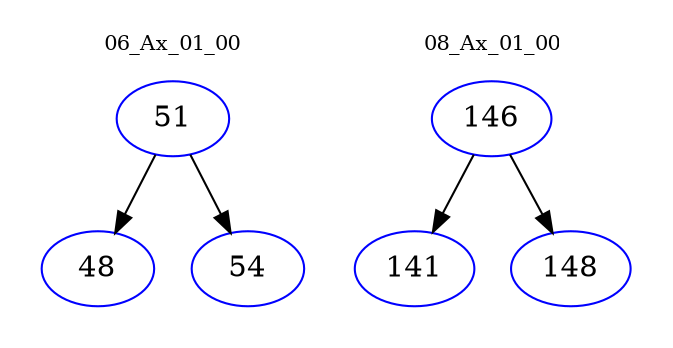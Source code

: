 digraph{
subgraph cluster_0 {
color = white
label = "06_Ax_01_00";
fontsize=10;
T0_51 [label="51", color="blue"]
T0_51 -> T0_48 [color="black"]
T0_48 [label="48", color="blue"]
T0_51 -> T0_54 [color="black"]
T0_54 [label="54", color="blue"]
}
subgraph cluster_1 {
color = white
label = "08_Ax_01_00";
fontsize=10;
T1_146 [label="146", color="blue"]
T1_146 -> T1_141 [color="black"]
T1_141 [label="141", color="blue"]
T1_146 -> T1_148 [color="black"]
T1_148 [label="148", color="blue"]
}
}
